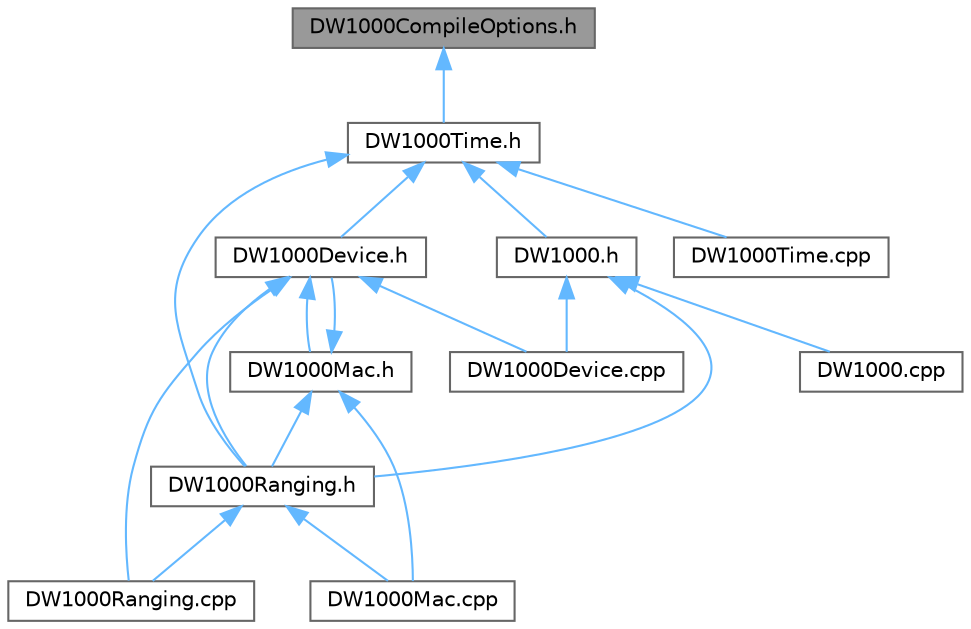 digraph "DW1000CompileOptions.h"
{
 // LATEX_PDF_SIZE
  bgcolor="transparent";
  edge [fontname=Helvetica,fontsize=10,labelfontname=Helvetica,labelfontsize=10];
  node [fontname=Helvetica,fontsize=10,shape=box,height=0.2,width=0.4];
  Node1 [id="Node000001",label="DW1000CompileOptions.h",height=0.2,width=0.4,color="gray40", fillcolor="grey60", style="filled", fontcolor="black",tooltip=" "];
  Node1 -> Node2 [id="edge1_Node000001_Node000002",dir="back",color="steelblue1",style="solid",tooltip=" "];
  Node2 [id="Node000002",label="DW1000Time.h",height=0.2,width=0.4,color="grey40", fillcolor="white", style="filled",URL="$_d_w1000_time_8h.html",tooltip=" "];
  Node2 -> Node3 [id="edge2_Node000002_Node000003",dir="back",color="steelblue1",style="solid",tooltip=" "];
  Node3 [id="Node000003",label="DW1000.h",height=0.2,width=0.4,color="grey40", fillcolor="white", style="filled",URL="$_d_w1000_8h.html",tooltip=" "];
  Node3 -> Node4 [id="edge3_Node000003_Node000004",dir="back",color="steelblue1",style="solid",tooltip=" "];
  Node4 [id="Node000004",label="DW1000.cpp",height=0.2,width=0.4,color="grey40", fillcolor="white", style="filled",URL="$_d_w1000_8cpp.html",tooltip=" "];
  Node3 -> Node5 [id="edge4_Node000003_Node000005",dir="back",color="steelblue1",style="solid",tooltip=" "];
  Node5 [id="Node000005",label="DW1000Device.cpp",height=0.2,width=0.4,color="grey40", fillcolor="white", style="filled",URL="$_d_w1000_device_8cpp.html",tooltip=" "];
  Node3 -> Node6 [id="edge5_Node000003_Node000006",dir="back",color="steelblue1",style="solid",tooltip=" "];
  Node6 [id="Node000006",label="DW1000Ranging.h",height=0.2,width=0.4,color="grey40", fillcolor="white", style="filled",URL="$_d_w1000_ranging_8h.html",tooltip=" "];
  Node6 -> Node7 [id="edge6_Node000006_Node000007",dir="back",color="steelblue1",style="solid",tooltip=" "];
  Node7 [id="Node000007",label="DW1000Mac.cpp",height=0.2,width=0.4,color="grey40", fillcolor="white", style="filled",URL="$_d_w1000_mac_8cpp.html",tooltip=" "];
  Node6 -> Node8 [id="edge7_Node000006_Node000008",dir="back",color="steelblue1",style="solid",tooltip=" "];
  Node8 [id="Node000008",label="DW1000Ranging.cpp",height=0.2,width=0.4,color="grey40", fillcolor="white", style="filled",URL="$_d_w1000_ranging_8cpp.html",tooltip=" "];
  Node2 -> Node9 [id="edge8_Node000002_Node000009",dir="back",color="steelblue1",style="solid",tooltip=" "];
  Node9 [id="Node000009",label="DW1000Device.h",height=0.2,width=0.4,color="grey40", fillcolor="white", style="filled",URL="$_d_w1000_device_8h.html",tooltip=" "];
  Node9 -> Node5 [id="edge9_Node000009_Node000005",dir="back",color="steelblue1",style="solid",tooltip=" "];
  Node9 -> Node10 [id="edge10_Node000009_Node000010",dir="back",color="steelblue1",style="solid",tooltip=" "];
  Node10 [id="Node000010",label="DW1000Mac.h",height=0.2,width=0.4,color="grey40", fillcolor="white", style="filled",URL="$_d_w1000_mac_8h.html",tooltip=" "];
  Node10 -> Node9 [id="edge11_Node000010_Node000009",dir="back",color="steelblue1",style="solid",tooltip=" "];
  Node10 -> Node7 [id="edge12_Node000010_Node000007",dir="back",color="steelblue1",style="solid",tooltip=" "];
  Node10 -> Node6 [id="edge13_Node000010_Node000006",dir="back",color="steelblue1",style="solid",tooltip=" "];
  Node9 -> Node8 [id="edge14_Node000009_Node000008",dir="back",color="steelblue1",style="solid",tooltip=" "];
  Node9 -> Node6 [id="edge15_Node000009_Node000006",dir="back",color="steelblue1",style="solid",tooltip=" "];
  Node2 -> Node6 [id="edge16_Node000002_Node000006",dir="back",color="steelblue1",style="solid",tooltip=" "];
  Node2 -> Node11 [id="edge17_Node000002_Node000011",dir="back",color="steelblue1",style="solid",tooltip=" "];
  Node11 [id="Node000011",label="DW1000Time.cpp",height=0.2,width=0.4,color="grey40", fillcolor="white", style="filled",URL="$_d_w1000_time_8cpp.html",tooltip=" "];
}
